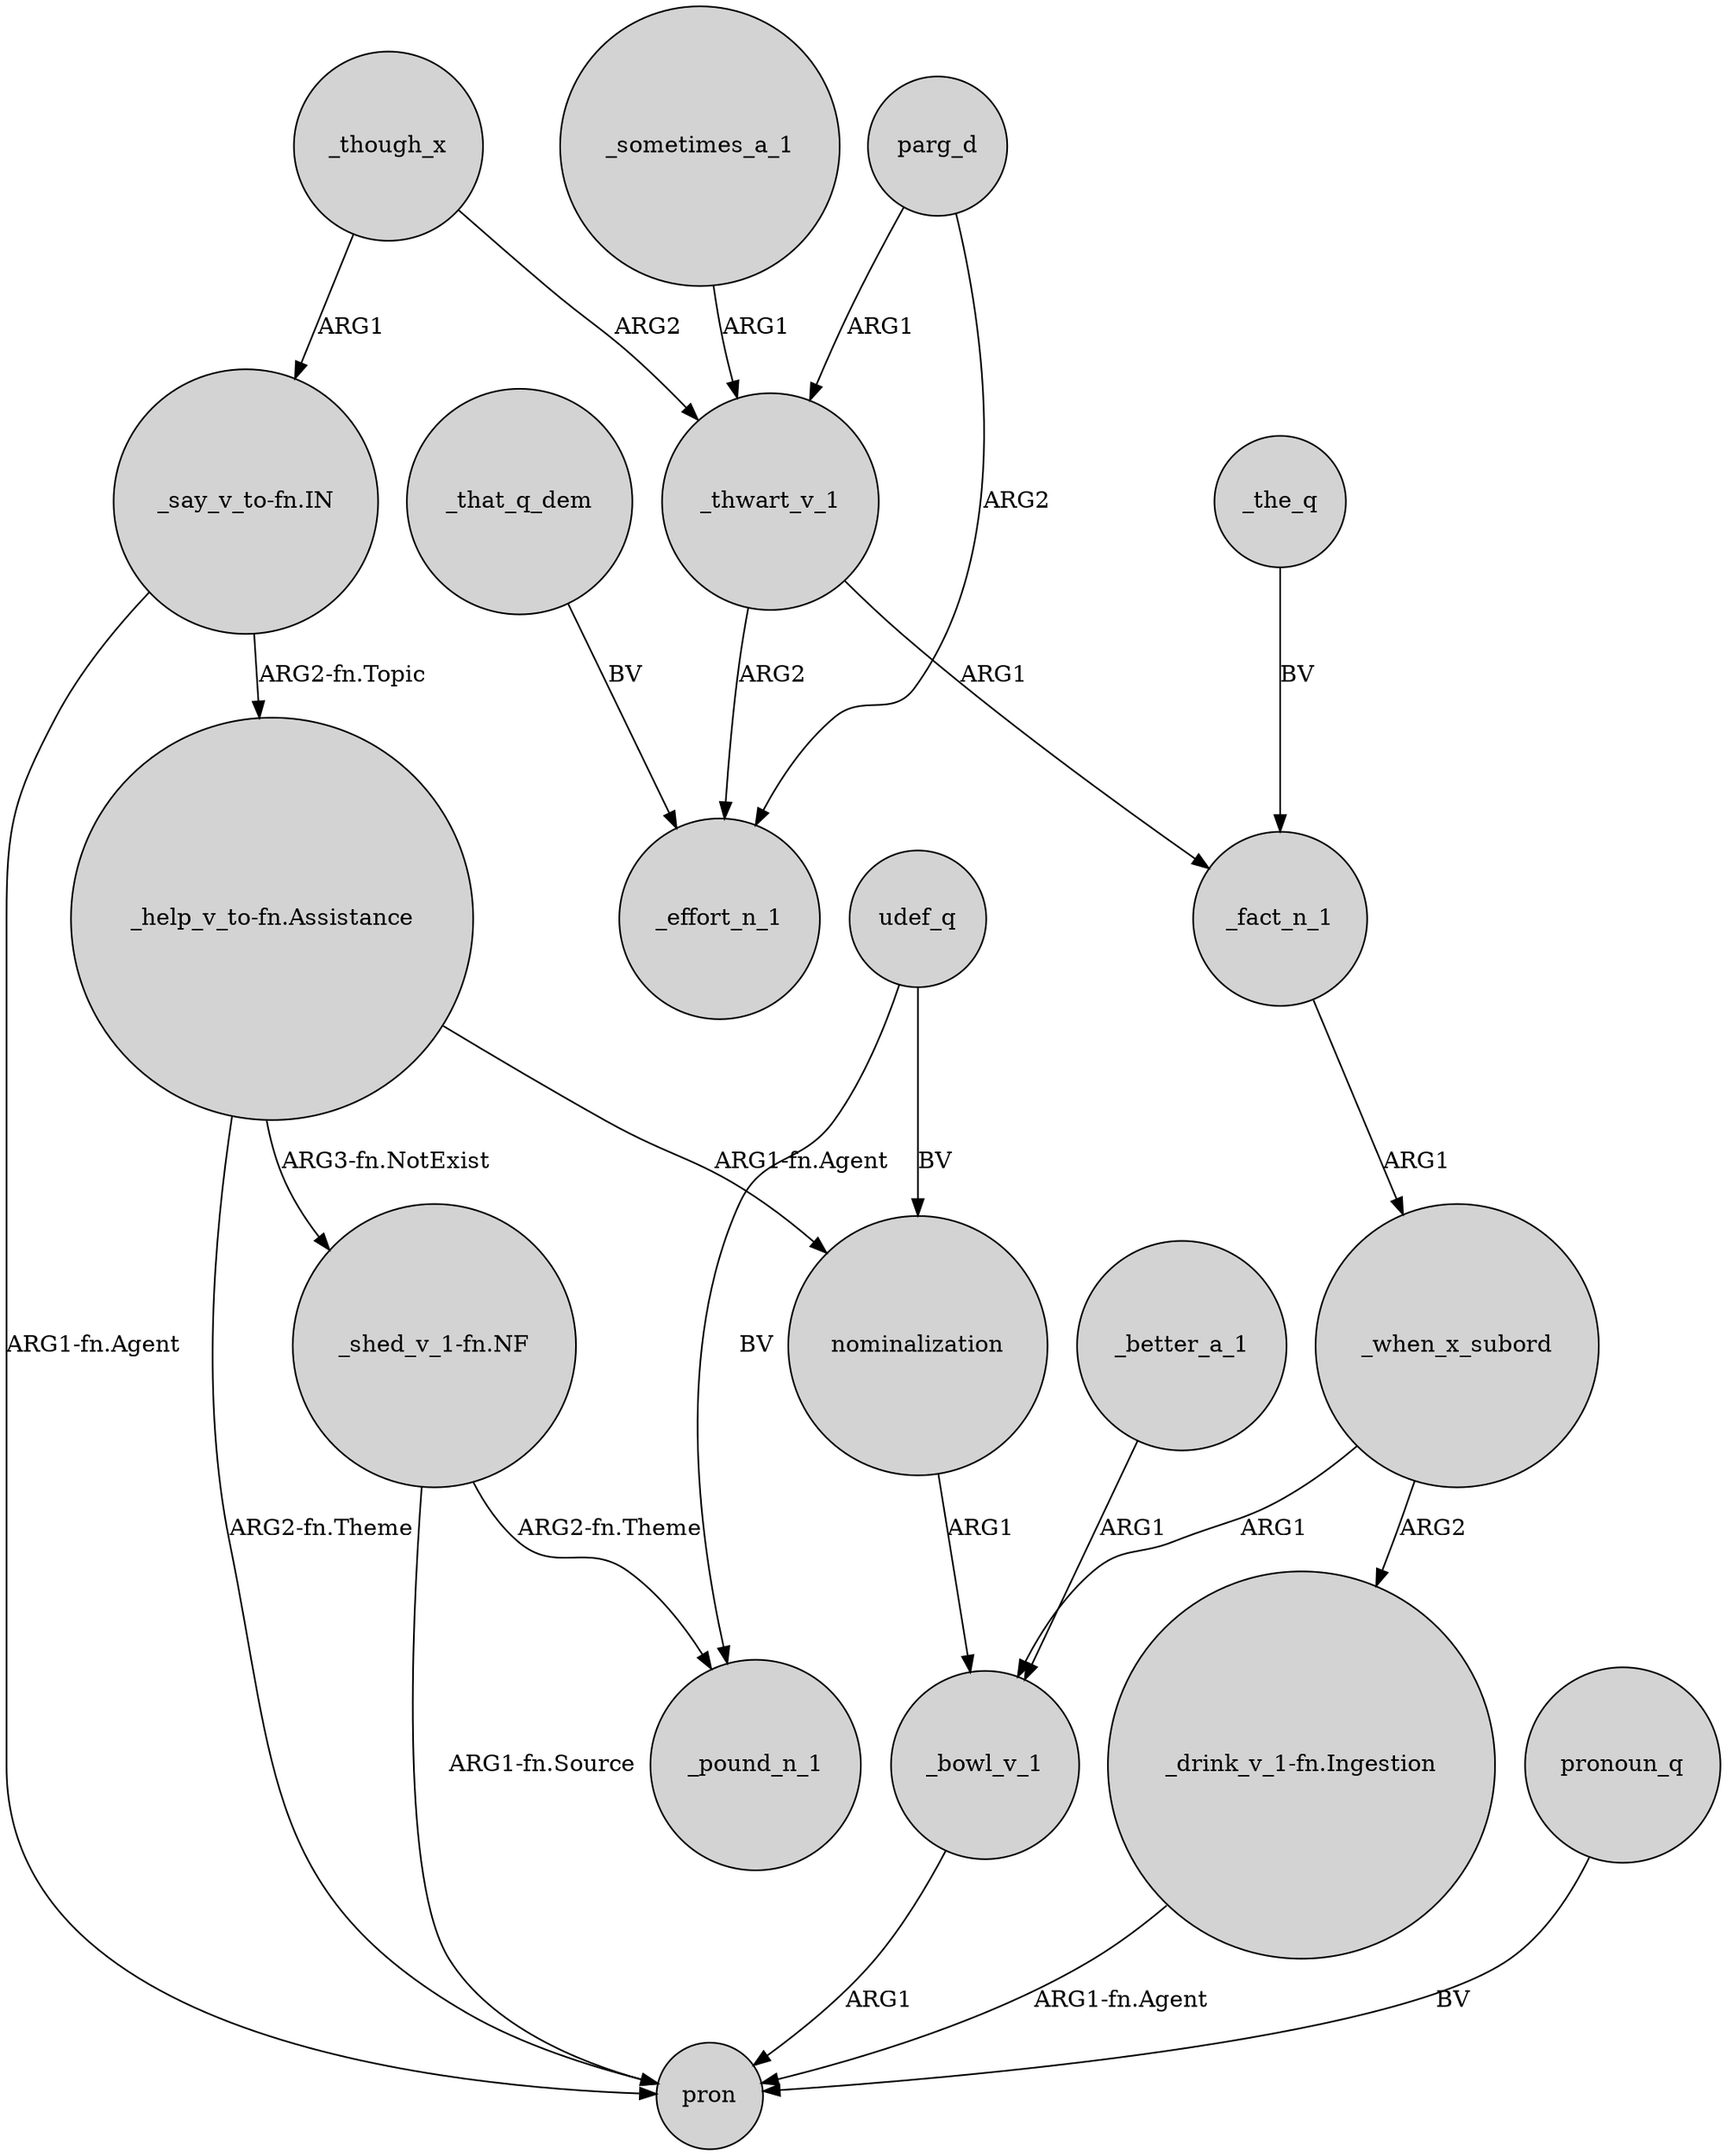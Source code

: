 digraph {
	node [shape=circle style=filled]
	_though_x -> _thwart_v_1 [label=ARG2]
	_that_q_dem -> _effort_n_1 [label=BV]
	"_help_v_to-fn.Assistance" -> nominalization [label="ARG1-fn.Agent"]
	_sometimes_a_1 -> _thwart_v_1 [label=ARG1]
	parg_d -> _effort_n_1 [label=ARG2]
	_fact_n_1 -> _when_x_subord [label=ARG1]
	"_drink_v_1-fn.Ingestion" -> pron [label="ARG1-fn.Agent"]
	parg_d -> _thwart_v_1 [label=ARG1]
	nominalization -> _bowl_v_1 [label=ARG1]
	_when_x_subord -> _bowl_v_1 [label=ARG1]
	_thwart_v_1 -> _effort_n_1 [label=ARG2]
	"_help_v_to-fn.Assistance" -> pron [label="ARG2-fn.Theme"]
	udef_q -> _pound_n_1 [label=BV]
	_better_a_1 -> _bowl_v_1 [label=ARG1]
	_thwart_v_1 -> _fact_n_1 [label=ARG1]
	pronoun_q -> pron [label=BV]
	_bowl_v_1 -> pron [label=ARG1]
	_though_x -> "_say_v_to-fn.IN" [label=ARG1]
	udef_q -> nominalization [label=BV]
	_the_q -> _fact_n_1 [label=BV]
	"_say_v_to-fn.IN" -> pron [label="ARG1-fn.Agent"]
	"_shed_v_1-fn.NF" -> _pound_n_1 [label="ARG2-fn.Theme"]
	"_help_v_to-fn.Assistance" -> "_shed_v_1-fn.NF" [label="ARG3-fn.NotExist"]
	_when_x_subord -> "_drink_v_1-fn.Ingestion" [label=ARG2]
	"_say_v_to-fn.IN" -> "_help_v_to-fn.Assistance" [label="ARG2-fn.Topic"]
	"_shed_v_1-fn.NF" -> pron [label="ARG1-fn.Source"]
}
